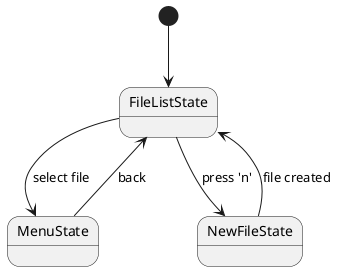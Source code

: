 @startuml

[*] --> FileListState
FileListState --> MenuState : select file
FileListState --> NewFileState : press 'n'
MenuState --> FileListState : back
NewFileState --> FileListState : file created

@enduml
